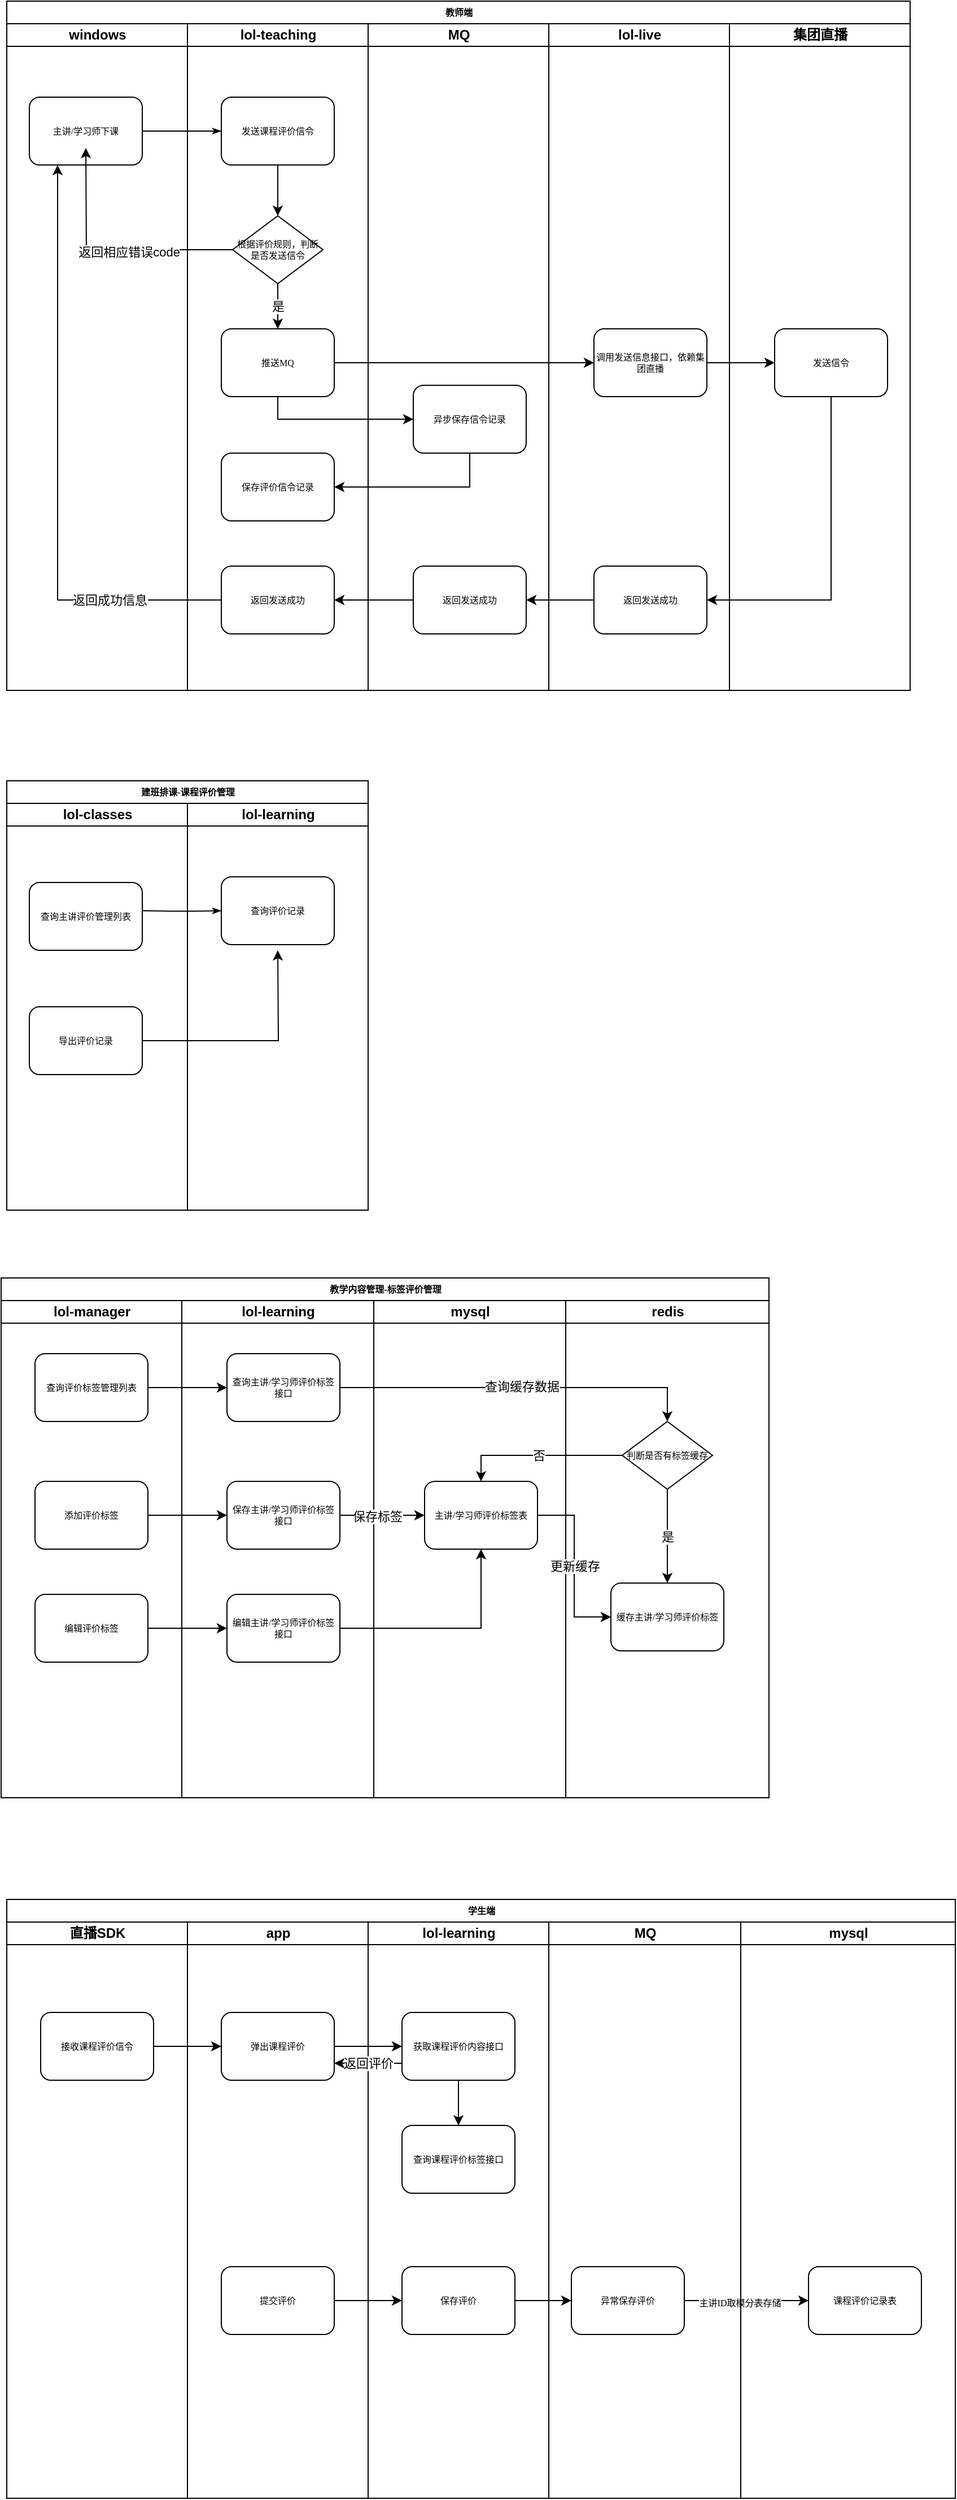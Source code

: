 <mxfile version="14.4.2" type="github">
  <diagram name="Page-1" id="74e2e168-ea6b-b213-b513-2b3c1d86103e">
    <mxGraphModel dx="1184" dy="821" grid="1" gridSize="10" guides="1" tooltips="1" connect="1" arrows="1" fold="1" page="1" pageScale="1" pageWidth="1100" pageHeight="850" background="#ffffff" math="0" shadow="0">
      <root>
        <mxCell id="0" />
        <mxCell id="1" parent="0" />
        <mxCell id="77e6c97f196da883-1" value="教师端" style="swimlane;html=1;childLayout=stackLayout;startSize=20;rounded=0;shadow=0;labelBackgroundColor=none;strokeWidth=1;fontFamily=Verdana;fontSize=8;align=center;" parent="1" vertex="1">
          <mxGeometry x="70" y="60" width="800" height="610" as="geometry" />
        </mxCell>
        <mxCell id="77e6c97f196da883-2" value="windows" style="swimlane;html=1;startSize=20;" parent="77e6c97f196da883-1" vertex="1">
          <mxGeometry y="20" width="160" height="590" as="geometry" />
        </mxCell>
        <mxCell id="77e6c97f196da883-8" value="主讲/学习师下课" style="rounded=1;whiteSpace=wrap;html=1;shadow=0;labelBackgroundColor=none;strokeWidth=1;fontFamily=Verdana;fontSize=8;align=center;" parent="77e6c97f196da883-2" vertex="1">
          <mxGeometry x="20" y="65" width="100" height="60" as="geometry" />
        </mxCell>
        <mxCell id="77e6c97f196da883-26" style="edgeStyle=orthogonalEdgeStyle;rounded=1;html=1;labelBackgroundColor=none;startArrow=none;startFill=0;startSize=5;endArrow=classicThin;endFill=1;endSize=5;jettySize=auto;orthogonalLoop=1;strokeWidth=1;fontFamily=Verdana;fontSize=8" parent="77e6c97f196da883-1" source="77e6c97f196da883-8" target="77e6c97f196da883-11" edge="1">
          <mxGeometry relative="1" as="geometry" />
        </mxCell>
        <mxCell id="77e6c97f196da883-3" value="lol-teaching" style="swimlane;html=1;startSize=20;" parent="77e6c97f196da883-1" vertex="1">
          <mxGeometry x="160" y="20" width="160" height="590" as="geometry" />
        </mxCell>
        <mxCell id="2ZarbE_VErfhy2eBcegc-2" style="edgeStyle=orthogonalEdgeStyle;rounded=0;orthogonalLoop=1;jettySize=auto;html=1;entryX=0.5;entryY=0;entryDx=0;entryDy=0;" edge="1" parent="77e6c97f196da883-3" source="77e6c97f196da883-11" target="77e6c97f196da883-13">
          <mxGeometry relative="1" as="geometry" />
        </mxCell>
        <mxCell id="77e6c97f196da883-11" value="发送课程评价信令" style="rounded=1;whiteSpace=wrap;html=1;shadow=0;labelBackgroundColor=none;strokeWidth=1;fontFamily=Verdana;fontSize=8;align=center;" parent="77e6c97f196da883-3" vertex="1">
          <mxGeometry x="30" y="65" width="100" height="60" as="geometry" />
        </mxCell>
        <mxCell id="2ZarbE_VErfhy2eBcegc-6" value="是" style="edgeStyle=orthogonalEdgeStyle;rounded=0;orthogonalLoop=1;jettySize=auto;html=1;entryX=0.5;entryY=0;entryDx=0;entryDy=0;" edge="1" parent="77e6c97f196da883-3" source="77e6c97f196da883-13" target="2ZarbE_VErfhy2eBcegc-5">
          <mxGeometry relative="1" as="geometry" />
        </mxCell>
        <mxCell id="77e6c97f196da883-13" value="根据评价规则，判断是否发送信令" style="rhombus;whiteSpace=wrap;html=1;rounded=0;shadow=0;labelBackgroundColor=none;strokeWidth=1;fontFamily=Verdana;fontSize=8;align=center;" parent="77e6c97f196da883-3" vertex="1">
          <mxGeometry x="40" y="170" width="80" height="60" as="geometry" />
        </mxCell>
        <mxCell id="2ZarbE_VErfhy2eBcegc-5" value="推送MQ" style="rounded=1;whiteSpace=wrap;html=1;shadow=0;labelBackgroundColor=none;strokeWidth=1;fontFamily=Verdana;fontSize=8;align=center;" vertex="1" parent="77e6c97f196da883-3">
          <mxGeometry x="30" y="270" width="100" height="60" as="geometry" />
        </mxCell>
        <mxCell id="2ZarbE_VErfhy2eBcegc-14" value="返回发送成功" style="rounded=1;whiteSpace=wrap;html=1;shadow=0;labelBackgroundColor=none;strokeWidth=1;fontFamily=Verdana;fontSize=8;align=center;" vertex="1" parent="77e6c97f196da883-3">
          <mxGeometry x="30" y="480" width="100" height="60" as="geometry" />
        </mxCell>
        <mxCell id="2ZarbE_VErfhy2eBcegc-126" value="保存评价信令记录" style="rounded=1;whiteSpace=wrap;html=1;shadow=0;labelBackgroundColor=none;strokeWidth=1;fontFamily=Verdana;fontSize=8;align=center;" vertex="1" parent="77e6c97f196da883-3">
          <mxGeometry x="30" y="380" width="100" height="60" as="geometry" />
        </mxCell>
        <mxCell id="2ZarbE_VErfhy2eBcegc-16" style="edgeStyle=orthogonalEdgeStyle;rounded=0;orthogonalLoop=1;jettySize=auto;html=1;entryX=0.25;entryY=1;entryDx=0;entryDy=0;" edge="1" parent="77e6c97f196da883-1" source="2ZarbE_VErfhy2eBcegc-14" target="77e6c97f196da883-8">
          <mxGeometry relative="1" as="geometry" />
        </mxCell>
        <mxCell id="2ZarbE_VErfhy2eBcegc-17" value="返回成功信息" style="edgeLabel;html=1;align=center;verticalAlign=middle;resizable=0;points=[];" vertex="1" connectable="0" parent="2ZarbE_VErfhy2eBcegc-16">
          <mxGeometry x="-0.624" relative="1" as="geometry">
            <mxPoint as="offset" />
          </mxGeometry>
        </mxCell>
        <mxCell id="2ZarbE_VErfhy2eBcegc-120" value="MQ" style="swimlane;html=1;startSize=20;" vertex="1" parent="77e6c97f196da883-1">
          <mxGeometry x="320" y="20" width="160" height="590" as="geometry" />
        </mxCell>
        <mxCell id="2ZarbE_VErfhy2eBcegc-121" value="异步保存信令记录" style="rounded=1;whiteSpace=wrap;html=1;shadow=0;labelBackgroundColor=none;strokeWidth=1;fontFamily=Verdana;fontSize=8;align=center;" vertex="1" parent="2ZarbE_VErfhy2eBcegc-120">
          <mxGeometry x="40" y="320" width="100" height="60" as="geometry" />
        </mxCell>
        <mxCell id="2ZarbE_VErfhy2eBcegc-122" value="返回发送成功" style="rounded=1;whiteSpace=wrap;html=1;shadow=0;labelBackgroundColor=none;strokeWidth=1;fontFamily=Verdana;fontSize=8;align=center;" vertex="1" parent="2ZarbE_VErfhy2eBcegc-120">
          <mxGeometry x="40" y="480" width="100" height="60" as="geometry" />
        </mxCell>
        <mxCell id="77e6c97f196da883-4" value="lol-live" style="swimlane;html=1;startSize=20;" parent="77e6c97f196da883-1" vertex="1">
          <mxGeometry x="480" y="20" width="160" height="590" as="geometry" />
        </mxCell>
        <mxCell id="77e6c97f196da883-12" value="调用发送信息接口，依赖集团直播" style="rounded=1;whiteSpace=wrap;html=1;shadow=0;labelBackgroundColor=none;strokeWidth=1;fontFamily=Verdana;fontSize=8;align=center;" parent="77e6c97f196da883-4" vertex="1">
          <mxGeometry x="40" y="270" width="100" height="60" as="geometry" />
        </mxCell>
        <mxCell id="77e6c97f196da883-18" value="返回发送成功" style="rounded=1;whiteSpace=wrap;html=1;shadow=0;labelBackgroundColor=none;strokeWidth=1;fontFamily=Verdana;fontSize=8;align=center;" parent="77e6c97f196da883-4" vertex="1">
          <mxGeometry x="40" y="480" width="100" height="60" as="geometry" />
        </mxCell>
        <mxCell id="2ZarbE_VErfhy2eBcegc-123" value="集团直播" style="swimlane;html=1;startSize=20;" vertex="1" parent="77e6c97f196da883-1">
          <mxGeometry x="640" y="20" width="160" height="590" as="geometry" />
        </mxCell>
        <mxCell id="2ZarbE_VErfhy2eBcegc-124" value="发送信令" style="rounded=1;whiteSpace=wrap;html=1;shadow=0;labelBackgroundColor=none;strokeWidth=1;fontFamily=Verdana;fontSize=8;align=center;" vertex="1" parent="2ZarbE_VErfhy2eBcegc-123">
          <mxGeometry x="40" y="270" width="100" height="60" as="geometry" />
        </mxCell>
        <mxCell id="2ZarbE_VErfhy2eBcegc-128" style="edgeStyle=orthogonalEdgeStyle;rounded=0;orthogonalLoop=1;jettySize=auto;html=1;" edge="1" parent="77e6c97f196da883-1" source="2ZarbE_VErfhy2eBcegc-5" target="2ZarbE_VErfhy2eBcegc-121">
          <mxGeometry relative="1" as="geometry">
            <Array as="points">
              <mxPoint x="240" y="370" />
            </Array>
          </mxGeometry>
        </mxCell>
        <mxCell id="2ZarbE_VErfhy2eBcegc-129" style="edgeStyle=orthogonalEdgeStyle;rounded=0;orthogonalLoop=1;jettySize=auto;html=1;exitX=1;exitY=0.5;exitDx=0;exitDy=0;entryX=0;entryY=0.5;entryDx=0;entryDy=0;" edge="1" parent="77e6c97f196da883-1" source="2ZarbE_VErfhy2eBcegc-5" target="77e6c97f196da883-12">
          <mxGeometry relative="1" as="geometry" />
        </mxCell>
        <mxCell id="2ZarbE_VErfhy2eBcegc-130" style="edgeStyle=orthogonalEdgeStyle;rounded=0;orthogonalLoop=1;jettySize=auto;html=1;exitX=1;exitY=0.5;exitDx=0;exitDy=0;" edge="1" parent="77e6c97f196da883-1" source="77e6c97f196da883-12" target="2ZarbE_VErfhy2eBcegc-124">
          <mxGeometry relative="1" as="geometry" />
        </mxCell>
        <mxCell id="2ZarbE_VErfhy2eBcegc-131" style="edgeStyle=orthogonalEdgeStyle;rounded=0;orthogonalLoop=1;jettySize=auto;html=1;entryX=1;entryY=0.5;entryDx=0;entryDy=0;" edge="1" parent="77e6c97f196da883-1" source="2ZarbE_VErfhy2eBcegc-121" target="2ZarbE_VErfhy2eBcegc-126">
          <mxGeometry relative="1" as="geometry">
            <Array as="points">
              <mxPoint x="410" y="430" />
            </Array>
          </mxGeometry>
        </mxCell>
        <mxCell id="2ZarbE_VErfhy2eBcegc-132" style="edgeStyle=orthogonalEdgeStyle;rounded=0;orthogonalLoop=1;jettySize=auto;html=1;entryX=1;entryY=0.5;entryDx=0;entryDy=0;" edge="1" parent="77e6c97f196da883-1" source="2ZarbE_VErfhy2eBcegc-124" target="77e6c97f196da883-18">
          <mxGeometry relative="1" as="geometry">
            <Array as="points">
              <mxPoint x="730" y="530" />
            </Array>
          </mxGeometry>
        </mxCell>
        <mxCell id="2ZarbE_VErfhy2eBcegc-133" style="edgeStyle=orthogonalEdgeStyle;rounded=0;orthogonalLoop=1;jettySize=auto;html=1;entryX=1;entryY=0.5;entryDx=0;entryDy=0;" edge="1" parent="77e6c97f196da883-1" source="77e6c97f196da883-18" target="2ZarbE_VErfhy2eBcegc-122">
          <mxGeometry relative="1" as="geometry" />
        </mxCell>
        <mxCell id="2ZarbE_VErfhy2eBcegc-134" style="edgeStyle=orthogonalEdgeStyle;rounded=0;orthogonalLoop=1;jettySize=auto;html=1;entryX=1;entryY=0.5;entryDx=0;entryDy=0;" edge="1" parent="77e6c97f196da883-1" source="2ZarbE_VErfhy2eBcegc-122" target="2ZarbE_VErfhy2eBcegc-14">
          <mxGeometry relative="1" as="geometry" />
        </mxCell>
        <mxCell id="2ZarbE_VErfhy2eBcegc-7" style="edgeStyle=orthogonalEdgeStyle;rounded=0;orthogonalLoop=1;jettySize=auto;html=1;" edge="1" parent="1" source="77e6c97f196da883-13">
          <mxGeometry relative="1" as="geometry">
            <mxPoint x="140" y="190" as="targetPoint" />
          </mxGeometry>
        </mxCell>
        <mxCell id="2ZarbE_VErfhy2eBcegc-8" value="返回相应错误code" style="edgeLabel;html=1;align=center;verticalAlign=middle;resizable=0;points=[];" vertex="1" connectable="0" parent="2ZarbE_VErfhy2eBcegc-7">
          <mxGeometry x="-0.16" y="2" relative="1" as="geometry">
            <mxPoint as="offset" />
          </mxGeometry>
        </mxCell>
        <mxCell id="2ZarbE_VErfhy2eBcegc-27" value="建班排课-课程评价管理" style="swimlane;html=1;childLayout=stackLayout;startSize=20;rounded=0;shadow=0;labelBackgroundColor=none;strokeWidth=1;fontFamily=Verdana;fontSize=8;align=center;" vertex="1" parent="1">
          <mxGeometry x="70" y="750" width="320" height="380" as="geometry" />
        </mxCell>
        <mxCell id="2ZarbE_VErfhy2eBcegc-28" value="lol-classes" style="swimlane;html=1;startSize=20;" vertex="1" parent="2ZarbE_VErfhy2eBcegc-27">
          <mxGeometry y="20" width="160" height="360" as="geometry" />
        </mxCell>
        <mxCell id="2ZarbE_VErfhy2eBcegc-119" value="查询主讲评价管理列表" style="rounded=1;whiteSpace=wrap;html=1;shadow=0;labelBackgroundColor=none;strokeWidth=1;fontFamily=Verdana;fontSize=8;align=center;" vertex="1" parent="2ZarbE_VErfhy2eBcegc-28">
          <mxGeometry x="20" y="70" width="100" height="60" as="geometry" />
        </mxCell>
        <mxCell id="2ZarbE_VErfhy2eBcegc-135" value="导出评价记录" style="rounded=1;whiteSpace=wrap;html=1;shadow=0;labelBackgroundColor=none;strokeWidth=1;fontFamily=Verdana;fontSize=8;align=center;" vertex="1" parent="2ZarbE_VErfhy2eBcegc-28">
          <mxGeometry x="20" y="180" width="100" height="60" as="geometry" />
        </mxCell>
        <mxCell id="2ZarbE_VErfhy2eBcegc-30" style="edgeStyle=orthogonalEdgeStyle;rounded=1;html=1;labelBackgroundColor=none;startArrow=none;startFill=0;startSize=5;endArrow=classicThin;endFill=1;endSize=5;jettySize=auto;orthogonalLoop=1;strokeWidth=1;fontFamily=Verdana;fontSize=8" edge="1" parent="2ZarbE_VErfhy2eBcegc-27" target="2ZarbE_VErfhy2eBcegc-33">
          <mxGeometry relative="1" as="geometry">
            <mxPoint x="120" y="115" as="sourcePoint" />
          </mxGeometry>
        </mxCell>
        <mxCell id="2ZarbE_VErfhy2eBcegc-31" value="lol-learning" style="swimlane;html=1;startSize=20;" vertex="1" parent="2ZarbE_VErfhy2eBcegc-27">
          <mxGeometry x="160" y="20" width="160" height="360" as="geometry" />
        </mxCell>
        <mxCell id="2ZarbE_VErfhy2eBcegc-33" value="查询评价记录" style="rounded=1;whiteSpace=wrap;html=1;shadow=0;labelBackgroundColor=none;strokeWidth=1;fontFamily=Verdana;fontSize=8;align=center;" vertex="1" parent="2ZarbE_VErfhy2eBcegc-31">
          <mxGeometry x="30" y="65" width="100" height="60" as="geometry" />
        </mxCell>
        <mxCell id="2ZarbE_VErfhy2eBcegc-57" value="教学内容管理-标签评价管理" style="swimlane;html=1;childLayout=stackLayout;startSize=20;rounded=0;shadow=0;labelBackgroundColor=none;strokeWidth=1;fontFamily=Verdana;fontSize=8;align=center;" vertex="1" parent="1">
          <mxGeometry x="65" y="1190" width="680" height="460" as="geometry" />
        </mxCell>
        <mxCell id="2ZarbE_VErfhy2eBcegc-58" value="lol-manager" style="swimlane;html=1;startSize=20;" vertex="1" parent="2ZarbE_VErfhy2eBcegc-57">
          <mxGeometry y="20" width="160" height="440" as="geometry" />
        </mxCell>
        <mxCell id="2ZarbE_VErfhy2eBcegc-118" value="查询评价标签管理列表" style="rounded=1;whiteSpace=wrap;html=1;shadow=0;labelBackgroundColor=none;strokeWidth=1;fontFamily=Verdana;fontSize=8;align=center;" vertex="1" parent="2ZarbE_VErfhy2eBcegc-58">
          <mxGeometry x="30" y="47" width="100" height="60" as="geometry" />
        </mxCell>
        <mxCell id="2ZarbE_VErfhy2eBcegc-138" value="添加评价标签" style="rounded=1;whiteSpace=wrap;html=1;shadow=0;labelBackgroundColor=none;strokeWidth=1;fontFamily=Verdana;fontSize=8;align=center;" vertex="1" parent="2ZarbE_VErfhy2eBcegc-58">
          <mxGeometry x="30" y="160" width="100" height="60" as="geometry" />
        </mxCell>
        <mxCell id="2ZarbE_VErfhy2eBcegc-145" value="编辑评价标签" style="rounded=1;whiteSpace=wrap;html=1;shadow=0;labelBackgroundColor=none;strokeWidth=1;fontFamily=Verdana;fontSize=8;align=center;" vertex="1" parent="2ZarbE_VErfhy2eBcegc-58">
          <mxGeometry x="30" y="260" width="100" height="60" as="geometry" />
        </mxCell>
        <mxCell id="2ZarbE_VErfhy2eBcegc-61" value="lol-learning" style="swimlane;html=1;startSize=20;" vertex="1" parent="2ZarbE_VErfhy2eBcegc-57">
          <mxGeometry x="160" y="20" width="170" height="440" as="geometry" />
        </mxCell>
        <mxCell id="2ZarbE_VErfhy2eBcegc-63" value="保存主讲/学习师评价标签接口" style="rounded=1;whiteSpace=wrap;html=1;shadow=0;labelBackgroundColor=none;strokeWidth=1;fontFamily=Verdana;fontSize=8;align=center;" vertex="1" parent="2ZarbE_VErfhy2eBcegc-61">
          <mxGeometry x="40" y="160" width="100" height="60" as="geometry" />
        </mxCell>
        <mxCell id="2ZarbE_VErfhy2eBcegc-137" value="编辑主讲/学习师评价标签接口" style="rounded=1;whiteSpace=wrap;html=1;shadow=0;labelBackgroundColor=none;strokeWidth=1;fontFamily=Verdana;fontSize=8;align=center;" vertex="1" parent="2ZarbE_VErfhy2eBcegc-61">
          <mxGeometry x="40" y="260" width="100" height="60" as="geometry" />
        </mxCell>
        <mxCell id="2ZarbE_VErfhy2eBcegc-139" value="查询主讲/学习师评价标签接口" style="rounded=1;whiteSpace=wrap;html=1;shadow=0;labelBackgroundColor=none;strokeWidth=1;fontFamily=Verdana;fontSize=8;align=center;" vertex="1" parent="2ZarbE_VErfhy2eBcegc-61">
          <mxGeometry x="40" y="47" width="100" height="60" as="geometry" />
        </mxCell>
        <mxCell id="2ZarbE_VErfhy2eBcegc-142" style="edgeStyle=orthogonalEdgeStyle;rounded=0;orthogonalLoop=1;jettySize=auto;html=1;entryX=0;entryY=0.5;entryDx=0;entryDy=0;" edge="1" parent="2ZarbE_VErfhy2eBcegc-57" source="2ZarbE_VErfhy2eBcegc-118" target="2ZarbE_VErfhy2eBcegc-139">
          <mxGeometry relative="1" as="geometry" />
        </mxCell>
        <mxCell id="2ZarbE_VErfhy2eBcegc-143" style="edgeStyle=orthogonalEdgeStyle;rounded=0;orthogonalLoop=1;jettySize=auto;html=1;entryX=0;entryY=0.5;entryDx=0;entryDy=0;" edge="1" parent="2ZarbE_VErfhy2eBcegc-57" source="2ZarbE_VErfhy2eBcegc-138" target="2ZarbE_VErfhy2eBcegc-63">
          <mxGeometry relative="1" as="geometry" />
        </mxCell>
        <mxCell id="2ZarbE_VErfhy2eBcegc-147" style="edgeStyle=orthogonalEdgeStyle;rounded=0;orthogonalLoop=1;jettySize=auto;html=1;entryX=0;entryY=0.5;entryDx=0;entryDy=0;" edge="1" parent="2ZarbE_VErfhy2eBcegc-57" source="2ZarbE_VErfhy2eBcegc-145" target="2ZarbE_VErfhy2eBcegc-137">
          <mxGeometry relative="1" as="geometry" />
        </mxCell>
        <mxCell id="2ZarbE_VErfhy2eBcegc-158" value="mysql" style="swimlane;html=1;startSize=20;" vertex="1" parent="2ZarbE_VErfhy2eBcegc-57">
          <mxGeometry x="330" y="20" width="170" height="440" as="geometry" />
        </mxCell>
        <mxCell id="2ZarbE_VErfhy2eBcegc-159" value="主讲/学习师评价标签表" style="rounded=1;whiteSpace=wrap;html=1;shadow=0;labelBackgroundColor=none;strokeWidth=1;fontFamily=Verdana;fontSize=8;align=center;" vertex="1" parent="2ZarbE_VErfhy2eBcegc-158">
          <mxGeometry x="45" y="160" width="100" height="60" as="geometry" />
        </mxCell>
        <mxCell id="2ZarbE_VErfhy2eBcegc-162" value="redis" style="swimlane;html=1;startSize=20;" vertex="1" parent="2ZarbE_VErfhy2eBcegc-57">
          <mxGeometry x="500" y="20" width="180" height="440" as="geometry" />
        </mxCell>
        <mxCell id="2ZarbE_VErfhy2eBcegc-163" value="缓存主讲/学习师评价标签" style="rounded=1;whiteSpace=wrap;html=1;shadow=0;labelBackgroundColor=none;strokeWidth=1;fontFamily=Verdana;fontSize=8;align=center;" vertex="1" parent="2ZarbE_VErfhy2eBcegc-162">
          <mxGeometry x="40" y="250" width="100" height="60" as="geometry" />
        </mxCell>
        <mxCell id="2ZarbE_VErfhy2eBcegc-170" value="是" style="edgeStyle=orthogonalEdgeStyle;rounded=0;orthogonalLoop=1;jettySize=auto;html=1;entryX=0.5;entryY=0;entryDx=0;entryDy=0;" edge="1" parent="2ZarbE_VErfhy2eBcegc-162" source="2ZarbE_VErfhy2eBcegc-168" target="2ZarbE_VErfhy2eBcegc-163">
          <mxGeometry relative="1" as="geometry" />
        </mxCell>
        <mxCell id="2ZarbE_VErfhy2eBcegc-168" value="判断是否有标签缓存" style="rhombus;whiteSpace=wrap;html=1;rounded=0;shadow=0;labelBackgroundColor=none;strokeWidth=1;fontFamily=Verdana;fontSize=8;align=center;" vertex="1" parent="2ZarbE_VErfhy2eBcegc-162">
          <mxGeometry x="50" y="107" width="80" height="60" as="geometry" />
        </mxCell>
        <mxCell id="2ZarbE_VErfhy2eBcegc-164" style="edgeStyle=orthogonalEdgeStyle;rounded=0;orthogonalLoop=1;jettySize=auto;html=1;entryX=0;entryY=0.5;entryDx=0;entryDy=0;" edge="1" parent="2ZarbE_VErfhy2eBcegc-57" source="2ZarbE_VErfhy2eBcegc-63" target="2ZarbE_VErfhy2eBcegc-159">
          <mxGeometry relative="1" as="geometry" />
        </mxCell>
        <mxCell id="2ZarbE_VErfhy2eBcegc-167" value="保存标签" style="edgeLabel;html=1;align=center;verticalAlign=middle;resizable=0;points=[];" vertex="1" connectable="0" parent="2ZarbE_VErfhy2eBcegc-164">
          <mxGeometry x="-0.12" y="-1" relative="1" as="geometry">
            <mxPoint as="offset" />
          </mxGeometry>
        </mxCell>
        <mxCell id="2ZarbE_VErfhy2eBcegc-165" style="edgeStyle=orthogonalEdgeStyle;rounded=0;orthogonalLoop=1;jettySize=auto;html=1;entryX=0.5;entryY=1;entryDx=0;entryDy=0;" edge="1" parent="2ZarbE_VErfhy2eBcegc-57" source="2ZarbE_VErfhy2eBcegc-137" target="2ZarbE_VErfhy2eBcegc-159">
          <mxGeometry relative="1" as="geometry" />
        </mxCell>
        <mxCell id="2ZarbE_VErfhy2eBcegc-166" value="更新缓存" style="edgeStyle=orthogonalEdgeStyle;rounded=0;orthogonalLoop=1;jettySize=auto;html=1;entryX=0;entryY=0.5;entryDx=0;entryDy=0;" edge="1" parent="2ZarbE_VErfhy2eBcegc-57" source="2ZarbE_VErfhy2eBcegc-159" target="2ZarbE_VErfhy2eBcegc-163">
          <mxGeometry relative="1" as="geometry" />
        </mxCell>
        <mxCell id="2ZarbE_VErfhy2eBcegc-171" style="edgeStyle=orthogonalEdgeStyle;rounded=0;orthogonalLoop=1;jettySize=auto;html=1;entryX=0.5;entryY=0;entryDx=0;entryDy=0;" edge="1" parent="2ZarbE_VErfhy2eBcegc-57" source="2ZarbE_VErfhy2eBcegc-139" target="2ZarbE_VErfhy2eBcegc-168">
          <mxGeometry relative="1" as="geometry" />
        </mxCell>
        <mxCell id="2ZarbE_VErfhy2eBcegc-172" value="查询缓存数据" style="edgeLabel;html=1;align=center;verticalAlign=middle;resizable=0;points=[];" vertex="1" connectable="0" parent="2ZarbE_VErfhy2eBcegc-171">
          <mxGeometry x="0.006" y="1" relative="1" as="geometry">
            <mxPoint as="offset" />
          </mxGeometry>
        </mxCell>
        <mxCell id="2ZarbE_VErfhy2eBcegc-173" value="否" style="edgeStyle=orthogonalEdgeStyle;rounded=0;orthogonalLoop=1;jettySize=auto;html=1;entryX=0.5;entryY=0;entryDx=0;entryDy=0;" edge="1" parent="2ZarbE_VErfhy2eBcegc-57" source="2ZarbE_VErfhy2eBcegc-168" target="2ZarbE_VErfhy2eBcegc-159">
          <mxGeometry relative="1" as="geometry" />
        </mxCell>
        <mxCell id="2ZarbE_VErfhy2eBcegc-87" value="学生端" style="swimlane;html=1;childLayout=stackLayout;startSize=20;rounded=0;shadow=0;labelBackgroundColor=none;strokeWidth=1;fontFamily=Verdana;fontSize=8;align=center;" vertex="1" parent="1">
          <mxGeometry x="70" y="1740" width="840" height="530" as="geometry" />
        </mxCell>
        <mxCell id="2ZarbE_VErfhy2eBcegc-88" value="直播SDK" style="swimlane;html=1;startSize=20;" vertex="1" parent="2ZarbE_VErfhy2eBcegc-87">
          <mxGeometry y="20" width="160" height="510" as="geometry" />
        </mxCell>
        <mxCell id="2ZarbE_VErfhy2eBcegc-89" value="接收课程评价信令" style="rounded=1;whiteSpace=wrap;html=1;shadow=0;labelBackgroundColor=none;strokeWidth=1;fontFamily=Verdana;fontSize=8;align=center;" vertex="1" parent="2ZarbE_VErfhy2eBcegc-88">
          <mxGeometry x="30" y="80" width="100" height="60" as="geometry" />
        </mxCell>
        <mxCell id="2ZarbE_VErfhy2eBcegc-91" value="app" style="swimlane;html=1;startSize=20;" vertex="1" parent="2ZarbE_VErfhy2eBcegc-87">
          <mxGeometry x="160" y="20" width="160" height="510" as="geometry" />
        </mxCell>
        <mxCell id="2ZarbE_VErfhy2eBcegc-93" value="弹出课程评价" style="rounded=1;whiteSpace=wrap;html=1;shadow=0;labelBackgroundColor=none;strokeWidth=1;fontFamily=Verdana;fontSize=8;align=center;" vertex="1" parent="2ZarbE_VErfhy2eBcegc-91">
          <mxGeometry x="30" y="80" width="100" height="60" as="geometry" />
        </mxCell>
        <mxCell id="2ZarbE_VErfhy2eBcegc-182" value="提交评价" style="rounded=1;whiteSpace=wrap;html=1;shadow=0;labelBackgroundColor=none;strokeWidth=1;fontFamily=Verdana;fontSize=8;align=center;" vertex="1" parent="2ZarbE_VErfhy2eBcegc-91">
          <mxGeometry x="30" y="305" width="100" height="60" as="geometry" />
        </mxCell>
        <mxCell id="2ZarbE_VErfhy2eBcegc-99" value="lol-learning" style="swimlane;html=1;startSize=20;" vertex="1" parent="2ZarbE_VErfhy2eBcegc-87">
          <mxGeometry x="320" y="20" width="160" height="510" as="geometry" />
        </mxCell>
        <mxCell id="2ZarbE_VErfhy2eBcegc-192" style="edgeStyle=orthogonalEdgeStyle;rounded=0;orthogonalLoop=1;jettySize=auto;html=1;entryX=0.5;entryY=0;entryDx=0;entryDy=0;" edge="1" parent="2ZarbE_VErfhy2eBcegc-99" source="2ZarbE_VErfhy2eBcegc-157" target="2ZarbE_VErfhy2eBcegc-177">
          <mxGeometry relative="1" as="geometry" />
        </mxCell>
        <mxCell id="2ZarbE_VErfhy2eBcegc-157" value="获取课程评价内容接口" style="rounded=1;whiteSpace=wrap;html=1;shadow=0;labelBackgroundColor=none;strokeWidth=1;fontFamily=Verdana;fontSize=8;align=center;" vertex="1" parent="2ZarbE_VErfhy2eBcegc-99">
          <mxGeometry x="30" y="80" width="100" height="60" as="geometry" />
        </mxCell>
        <mxCell id="2ZarbE_VErfhy2eBcegc-177" value="查询课程评价标签接口" style="rounded=1;whiteSpace=wrap;html=1;shadow=0;labelBackgroundColor=none;strokeWidth=1;fontFamily=Verdana;fontSize=8;align=center;" vertex="1" parent="2ZarbE_VErfhy2eBcegc-99">
          <mxGeometry x="30" y="180" width="100" height="60" as="geometry" />
        </mxCell>
        <mxCell id="2ZarbE_VErfhy2eBcegc-183" value="保存评价" style="rounded=1;whiteSpace=wrap;html=1;shadow=0;labelBackgroundColor=none;strokeWidth=1;fontFamily=Verdana;fontSize=8;align=center;" vertex="1" parent="2ZarbE_VErfhy2eBcegc-99">
          <mxGeometry x="30" y="305" width="100" height="60" as="geometry" />
        </mxCell>
        <mxCell id="2ZarbE_VErfhy2eBcegc-102" value="MQ" style="swimlane;html=1;startSize=20;" vertex="1" parent="2ZarbE_VErfhy2eBcegc-87">
          <mxGeometry x="480" y="20" width="170" height="510" as="geometry" />
        </mxCell>
        <mxCell id="2ZarbE_VErfhy2eBcegc-185" value="异常保存评价" style="rounded=1;whiteSpace=wrap;html=1;shadow=0;labelBackgroundColor=none;strokeWidth=1;fontFamily=Verdana;fontSize=8;align=center;" vertex="1" parent="2ZarbE_VErfhy2eBcegc-102">
          <mxGeometry x="20" y="305" width="100" height="60" as="geometry" />
        </mxCell>
        <mxCell id="2ZarbE_VErfhy2eBcegc-176" style="edgeStyle=orthogonalEdgeStyle;rounded=0;orthogonalLoop=1;jettySize=auto;html=1;entryX=0;entryY=0.5;entryDx=0;entryDy=0;" edge="1" parent="2ZarbE_VErfhy2eBcegc-87" source="2ZarbE_VErfhy2eBcegc-93" target="2ZarbE_VErfhy2eBcegc-157">
          <mxGeometry relative="1" as="geometry" />
        </mxCell>
        <mxCell id="2ZarbE_VErfhy2eBcegc-179" style="edgeStyle=orthogonalEdgeStyle;rounded=0;orthogonalLoop=1;jettySize=auto;html=1;" edge="1" parent="2ZarbE_VErfhy2eBcegc-87" source="2ZarbE_VErfhy2eBcegc-89" target="2ZarbE_VErfhy2eBcegc-93">
          <mxGeometry relative="1" as="geometry" />
        </mxCell>
        <mxCell id="2ZarbE_VErfhy2eBcegc-184" style="edgeStyle=orthogonalEdgeStyle;rounded=0;orthogonalLoop=1;jettySize=auto;html=1;" edge="1" parent="2ZarbE_VErfhy2eBcegc-87" source="2ZarbE_VErfhy2eBcegc-182" target="2ZarbE_VErfhy2eBcegc-183">
          <mxGeometry relative="1" as="geometry" />
        </mxCell>
        <mxCell id="2ZarbE_VErfhy2eBcegc-186" style="edgeStyle=orthogonalEdgeStyle;rounded=0;orthogonalLoop=1;jettySize=auto;html=1;entryX=0;entryY=0.5;entryDx=0;entryDy=0;" edge="1" parent="2ZarbE_VErfhy2eBcegc-87" source="2ZarbE_VErfhy2eBcegc-183" target="2ZarbE_VErfhy2eBcegc-185">
          <mxGeometry relative="1" as="geometry" />
        </mxCell>
        <mxCell id="2ZarbE_VErfhy2eBcegc-187" style="edgeStyle=orthogonalEdgeStyle;rounded=0;orthogonalLoop=1;jettySize=auto;html=1;" edge="1" parent="2ZarbE_VErfhy2eBcegc-87" source="2ZarbE_VErfhy2eBcegc-185" target="2ZarbE_VErfhy2eBcegc-103">
          <mxGeometry relative="1" as="geometry" />
        </mxCell>
        <mxCell id="2ZarbE_VErfhy2eBcegc-188" value="&lt;span style=&quot;font-family: &amp;#34;verdana&amp;#34; ; font-size: 8px ; background-color: rgb(248 , 249 , 250)&quot;&gt;主讲ID取模分表存储&lt;/span&gt;" style="edgeLabel;html=1;align=center;verticalAlign=middle;resizable=0;points=[];" vertex="1" connectable="0" parent="2ZarbE_VErfhy2eBcegc-187">
          <mxGeometry x="-0.114" y="-1" relative="1" as="geometry">
            <mxPoint as="offset" />
          </mxGeometry>
        </mxCell>
        <mxCell id="2ZarbE_VErfhy2eBcegc-174" value="mysql" style="swimlane;html=1;startSize=20;" vertex="1" parent="2ZarbE_VErfhy2eBcegc-87">
          <mxGeometry x="650" y="20" width="190" height="510" as="geometry" />
        </mxCell>
        <mxCell id="2ZarbE_VErfhy2eBcegc-103" value="课程评价记录表" style="rounded=1;whiteSpace=wrap;html=1;shadow=0;labelBackgroundColor=none;strokeWidth=1;fontFamily=Verdana;fontSize=8;align=center;" vertex="1" parent="2ZarbE_VErfhy2eBcegc-174">
          <mxGeometry x="60" y="305" width="100" height="60" as="geometry" />
        </mxCell>
        <mxCell id="2ZarbE_VErfhy2eBcegc-194" value="返回评价" style="edgeStyle=orthogonalEdgeStyle;rounded=0;orthogonalLoop=1;jettySize=auto;html=1;exitX=0;exitY=0.75;exitDx=0;exitDy=0;entryX=1;entryY=0.75;entryDx=0;entryDy=0;" edge="1" parent="2ZarbE_VErfhy2eBcegc-87" source="2ZarbE_VErfhy2eBcegc-157" target="2ZarbE_VErfhy2eBcegc-93">
          <mxGeometry relative="1" as="geometry" />
        </mxCell>
        <mxCell id="2ZarbE_VErfhy2eBcegc-136" style="edgeStyle=orthogonalEdgeStyle;rounded=0;orthogonalLoop=1;jettySize=auto;html=1;" edge="1" parent="1" source="2ZarbE_VErfhy2eBcegc-135">
          <mxGeometry relative="1" as="geometry">
            <mxPoint x="310" y="900" as="targetPoint" />
          </mxGeometry>
        </mxCell>
      </root>
    </mxGraphModel>
  </diagram>
</mxfile>

